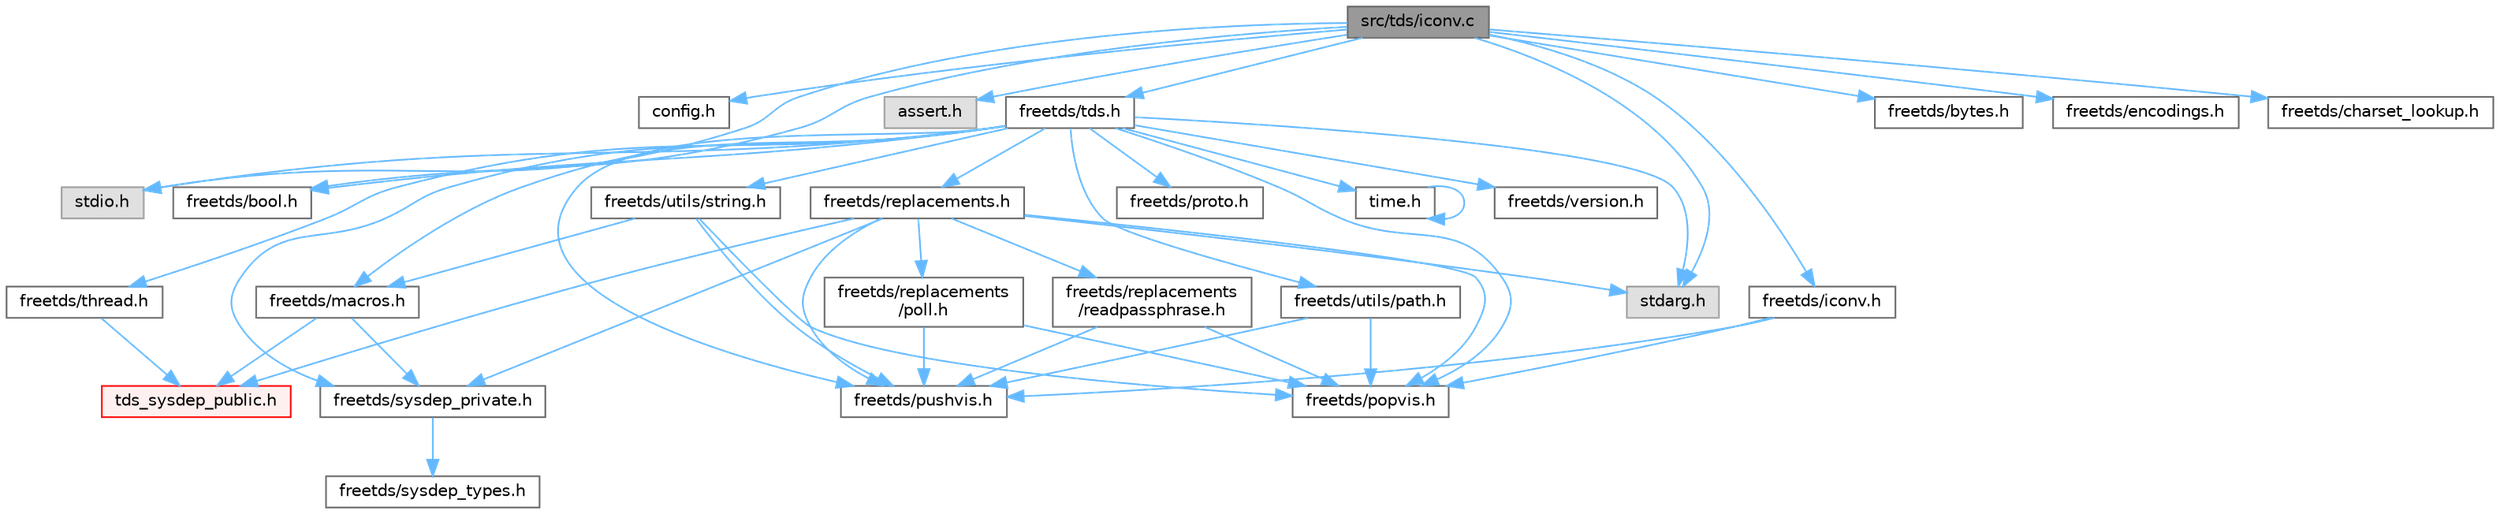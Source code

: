 digraph "src/tds/iconv.c"
{
 // LATEX_PDF_SIZE
  bgcolor="transparent";
  edge [fontname=Helvetica,fontsize=10,labelfontname=Helvetica,labelfontsize=10];
  node [fontname=Helvetica,fontsize=10,shape=box,height=0.2,width=0.4];
  Node1 [id="Node000001",label="src/tds/iconv.c",height=0.2,width=0.4,color="gray40", fillcolor="grey60", style="filled", fontcolor="black",tooltip="Handle character conversions to/from server."];
  Node1 -> Node2 [id="edge1_Node000001_Node000002",color="steelblue1",style="solid",tooltip=" "];
  Node2 [id="Node000002",label="config.h",height=0.2,width=0.4,color="grey40", fillcolor="white", style="filled",URL="$a00536_source.html",tooltip=" "];
  Node1 -> Node3 [id="edge2_Node000001_Node000003",color="steelblue1",style="solid",tooltip=" "];
  Node3 [id="Node000003",label="stdarg.h",height=0.2,width=0.4,color="grey60", fillcolor="#E0E0E0", style="filled",tooltip=" "];
  Node1 -> Node4 [id="edge3_Node000001_Node000004",color="steelblue1",style="solid",tooltip=" "];
  Node4 [id="Node000004",label="stdio.h",height=0.2,width=0.4,color="grey60", fillcolor="#E0E0E0", style="filled",tooltip=" "];
  Node1 -> Node5 [id="edge4_Node000001_Node000005",color="steelblue1",style="solid",tooltip=" "];
  Node5 [id="Node000005",label="assert.h",height=0.2,width=0.4,color="grey60", fillcolor="#E0E0E0", style="filled",tooltip=" "];
  Node1 -> Node6 [id="edge5_Node000001_Node000006",color="steelblue1",style="solid",tooltip=" "];
  Node6 [id="Node000006",label="freetds/tds.h",height=0.2,width=0.4,color="grey40", fillcolor="white", style="filled",URL="$a00431.html",tooltip="Main include file for libtds."];
  Node6 -> Node3 [id="edge6_Node000006_Node000003",color="steelblue1",style="solid",tooltip=" "];
  Node6 -> Node4 [id="edge7_Node000006_Node000004",color="steelblue1",style="solid",tooltip=" "];
  Node6 -> Node7 [id="edge8_Node000006_Node000007",color="steelblue1",style="solid",tooltip=" "];
  Node7 [id="Node000007",label="time.h",height=0.2,width=0.4,color="grey40", fillcolor="white", style="filled",URL="$a00443_source.html",tooltip=" "];
  Node7 -> Node7 [id="edge9_Node000007_Node000007",color="steelblue1",style="solid",tooltip=" "];
  Node6 -> Node8 [id="edge10_Node000006_Node000008",color="steelblue1",style="solid",tooltip=" "];
  Node8 [id="Node000008",label="freetds/version.h",height=0.2,width=0.4,color="grey40", fillcolor="white", style="filled",URL="$a00500_source.html",tooltip=" "];
  Node6 -> Node9 [id="edge11_Node000006_Node000009",color="steelblue1",style="solid",tooltip=" "];
  Node9 [id="Node000009",label="freetds/sysdep_private.h",height=0.2,width=0.4,color="grey40", fillcolor="white", style="filled",URL="$a00434_source.html",tooltip=" "];
  Node9 -> Node10 [id="edge12_Node000009_Node000010",color="steelblue1",style="solid",tooltip=" "];
  Node10 [id="Node000010",label="freetds/sysdep_types.h",height=0.2,width=0.4,color="grey40", fillcolor="white", style="filled",URL="$a00506_source.html",tooltip=" "];
  Node6 -> Node11 [id="edge13_Node000006_Node000011",color="steelblue1",style="solid",tooltip=" "];
  Node11 [id="Node000011",label="freetds/thread.h",height=0.2,width=0.4,color="grey40", fillcolor="white", style="filled",URL="$a00437_source.html",tooltip=" "];
  Node11 -> Node12 [id="edge14_Node000011_Node000012",color="steelblue1",style="solid",tooltip=" "];
  Node12 [id="Node000012",label="tds_sysdep_public.h",height=0.2,width=0.4,color="red", fillcolor="#FFF0F0", style="filled",URL="$a00545_source.html",tooltip=" "];
  Node6 -> Node14 [id="edge15_Node000006_Node000014",color="steelblue1",style="solid",tooltip=" "];
  Node14 [id="Node000014",label="freetds/bool.h",height=0.2,width=0.4,color="grey40", fillcolor="white", style="filled",URL="$a00449_source.html",tooltip=" "];
  Node6 -> Node15 [id="edge16_Node000006_Node000015",color="steelblue1",style="solid",tooltip=" "];
  Node15 [id="Node000015",label="freetds/macros.h",height=0.2,width=0.4,color="grey40", fillcolor="white", style="filled",URL="$a00455_source.html",tooltip=" "];
  Node15 -> Node12 [id="edge17_Node000015_Node000012",color="steelblue1",style="solid",tooltip=" "];
  Node15 -> Node9 [id="edge18_Node000015_Node000009",color="steelblue1",style="solid",tooltip=" "];
  Node6 -> Node16 [id="edge19_Node000006_Node000016",color="steelblue1",style="solid",tooltip=" "];
  Node16 [id="Node000016",label="freetds/utils/string.h",height=0.2,width=0.4,color="grey40", fillcolor="white", style="filled",URL="$a00488_source.html",tooltip=" "];
  Node16 -> Node15 [id="edge20_Node000016_Node000015",color="steelblue1",style="solid",tooltip=" "];
  Node16 -> Node17 [id="edge21_Node000016_Node000017",color="steelblue1",style="solid",tooltip=" "];
  Node17 [id="Node000017",label="freetds/pushvis.h",height=0.2,width=0.4,color="grey40", fillcolor="white", style="filled",URL="$a00422_source.html",tooltip=" "];
  Node16 -> Node18 [id="edge22_Node000016_Node000018",color="steelblue1",style="solid",tooltip=" "];
  Node18 [id="Node000018",label="freetds/popvis.h",height=0.2,width=0.4,color="grey40", fillcolor="white", style="filled",URL="$a00416_source.html",tooltip=" "];
  Node6 -> Node19 [id="edge23_Node000006_Node000019",color="steelblue1",style="solid",tooltip=" "];
  Node19 [id="Node000019",label="freetds/utils/path.h",height=0.2,width=0.4,color="grey40", fillcolor="white", style="filled",URL="$a00497_source.html",tooltip=" "];
  Node19 -> Node17 [id="edge24_Node000019_Node000017",color="steelblue1",style="solid",tooltip=" "];
  Node19 -> Node18 [id="edge25_Node000019_Node000018",color="steelblue1",style="solid",tooltip=" "];
  Node6 -> Node20 [id="edge26_Node000006_Node000020",color="steelblue1",style="solid",tooltip=" "];
  Node20 [id="Node000020",label="freetds/replacements.h",height=0.2,width=0.4,color="grey40", fillcolor="white", style="filled",URL="$a00509_source.html",tooltip=" "];
  Node20 -> Node3 [id="edge27_Node000020_Node000003",color="steelblue1",style="solid",tooltip=" "];
  Node20 -> Node12 [id="edge28_Node000020_Node000012",color="steelblue1",style="solid",tooltip=" "];
  Node20 -> Node9 [id="edge29_Node000020_Node000009",color="steelblue1",style="solid",tooltip=" "];
  Node20 -> Node21 [id="edge30_Node000020_Node000021",color="steelblue1",style="solid",tooltip=" "];
  Node21 [id="Node000021",label="freetds/replacements\l/readpassphrase.h",height=0.2,width=0.4,color="grey40", fillcolor="white", style="filled",URL="$a00515_source.html",tooltip=" "];
  Node21 -> Node17 [id="edge31_Node000021_Node000017",color="steelblue1",style="solid",tooltip=" "];
  Node21 -> Node18 [id="edge32_Node000021_Node000018",color="steelblue1",style="solid",tooltip=" "];
  Node20 -> Node22 [id="edge33_Node000020_Node000022",color="steelblue1",style="solid",tooltip=" "];
  Node22 [id="Node000022",label="freetds/replacements\l/poll.h",height=0.2,width=0.4,color="grey40", fillcolor="white", style="filled",URL="$a00512.html",tooltip="Provide poll call where missing."];
  Node22 -> Node17 [id="edge34_Node000022_Node000017",color="steelblue1",style="solid",tooltip=" "];
  Node22 -> Node18 [id="edge35_Node000022_Node000018",color="steelblue1",style="solid",tooltip=" "];
  Node20 -> Node17 [id="edge36_Node000020_Node000017",color="steelblue1",style="solid",tooltip=" "];
  Node20 -> Node18 [id="edge37_Node000020_Node000018",color="steelblue1",style="solid",tooltip=" "];
  Node6 -> Node17 [id="edge38_Node000006_Node000017",color="steelblue1",style="solid",tooltip=" "];
  Node6 -> Node23 [id="edge39_Node000006_Node000023",color="steelblue1",style="solid",tooltip=" "];
  Node23 [id="Node000023",label="freetds/proto.h",height=0.2,width=0.4,color="grey40", fillcolor="white", style="filled",URL="$a00419_source.html",tooltip=" "];
  Node6 -> Node18 [id="edge40_Node000006_Node000018",color="steelblue1",style="solid",tooltip=" "];
  Node1 -> Node24 [id="edge41_Node000001_Node000024",color="steelblue1",style="solid",tooltip=" "];
  Node24 [id="Node000024",label="freetds/iconv.h",height=0.2,width=0.4,color="grey40", fillcolor="white", style="filled",URL="$a00410_source.html",tooltip=" "];
  Node24 -> Node17 [id="edge42_Node000024_Node000017",color="steelblue1",style="solid",tooltip=" "];
  Node24 -> Node18 [id="edge43_Node000024_Node000018",color="steelblue1",style="solid",tooltip=" "];
  Node1 -> Node14 [id="edge44_Node000001_Node000014",color="steelblue1",style="solid",tooltip=" "];
  Node1 -> Node25 [id="edge45_Node000001_Node000025",color="steelblue1",style="solid",tooltip=" "];
  Node25 [id="Node000025",label="freetds/bytes.h",height=0.2,width=0.4,color="grey40", fillcolor="white", style="filled",URL="$a00395_source.html",tooltip=" "];
  Node1 -> Node26 [id="edge46_Node000001_Node000026",color="steelblue1",style="solid",tooltip=" "];
  Node26 [id="Node000026",label="freetds/encodings.h",height=0.2,width=0.4,color="grey40", fillcolor="white", style="filled",URL="$a00521_source.html",tooltip=" "];
  Node1 -> Node27 [id="edge47_Node000001_Node000027",color="steelblue1",style="solid",tooltip=" "];
  Node27 [id="Node000027",label="freetds/charset_lookup.h",height=0.2,width=0.4,color="grey40", fillcolor="white", style="filled",URL="$a00518_source.html",tooltip=" "];
}
